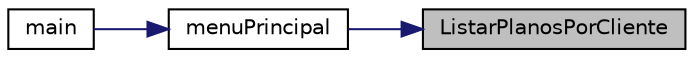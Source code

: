digraph "ListarPlanosPorCliente"
{
 // LATEX_PDF_SIZE
  edge [fontname="Helvetica",fontsize="10",labelfontname="Helvetica",labelfontsize="10"];
  node [fontname="Helvetica",fontsize="10",shape=record];
  rankdir="RL";
  Node1 [label="ListarPlanosPorCliente",height=0.2,width=0.4,color="black", fillcolor="grey75", style="filled", fontcolor="black",tooltip="Função para listar Planos que estão entre 2 datas pedidas e que são de uma certa refeição."];
  Node1 -> Node2 [dir="back",color="midnightblue",fontsize="10",style="solid"];
  Node2 [label="menuPrincipal",height=0.2,width=0.4,color="black", fillcolor="white", style="filled",URL="$ListaLigada_8c.html#a0bb74a8b4a29008967c6d101ddd60701",tooltip="Função que imprime o menu do programa."];
  Node2 -> Node3 [dir="back",color="midnightblue",fontsize="10",style="solid"];
  Node3 [label="main",height=0.2,width=0.4,color="black", fillcolor="white", style="filled",URL="$main_8c.html#a0ddf1224851353fc92bfbff6f499fa97",tooltip="Função principal que vai correr outras funções como (Ler base de dados / Menu Principal / Guardar Bas..."];
}
